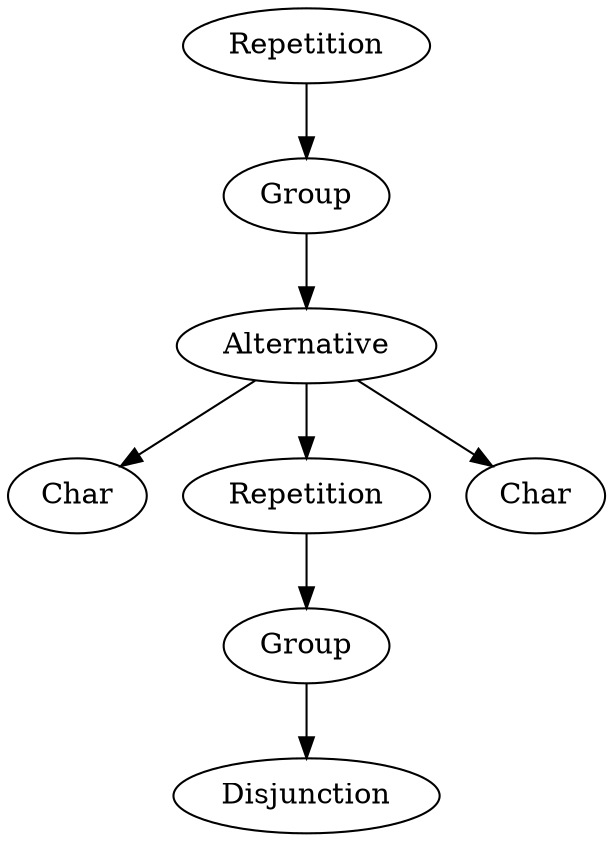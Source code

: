 digraph G {
  "Repetition0.1575047333210824" [ label = "Repetition" ];
  "Group0.6444035561223509" [ label = "Group" ];
  "Alternative0.6371095402796627" [ label = "Alternative" ];
  "Char0.028131008551370407" [ label = "Char" ];
  "Repetition0.875744851354332" [ label = "Repetition" ];
  "Group0.025566921352428107" [ label = "Group" ];
  "Disjunction0.7958399267063518" [ label = "Disjunction" ];
  "Char0.6778752062218412" [ label = "Char" ];
  "Repetition0.1575047333210824" -> "Group0.6444035561223509";
  "Group0.6444035561223509" -> "Alternative0.6371095402796627";
  "Alternative0.6371095402796627" -> "Char0.028131008551370407";
  "Alternative0.6371095402796627" -> "Repetition0.875744851354332";
  "Repetition0.875744851354332" -> "Group0.025566921352428107";
  "Group0.025566921352428107" -> "Disjunction0.7958399267063518";
  "Alternative0.6371095402796627" -> "Char0.6778752062218412";
}
